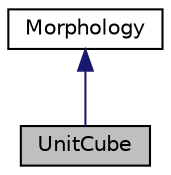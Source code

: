 digraph "UnitCube"
{
 // LATEX_PDF_SIZE
  edge [fontname="Helvetica",fontsize="10",labelfontname="Helvetica",labelfontsize="10"];
  node [fontname="Helvetica",fontsize="10",shape=record];
  Node1 [label="UnitCube",height=0.2,width=0.4,color="black", fillcolor="grey75", style="filled", fontcolor="black",tooltip="3D Square [-1,1] X [-1,1] X [-1,1]. 3D Manifold."];
  Node2 -> Node1 [dir="back",color="midnightblue",fontsize="10",style="solid",fontname="Helvetica"];
  Node2 [label="Morphology",height=0.2,width=0.4,color="black", fillcolor="white", style="filled",URL="$class_morphology.html",tooltip=" "];
}
